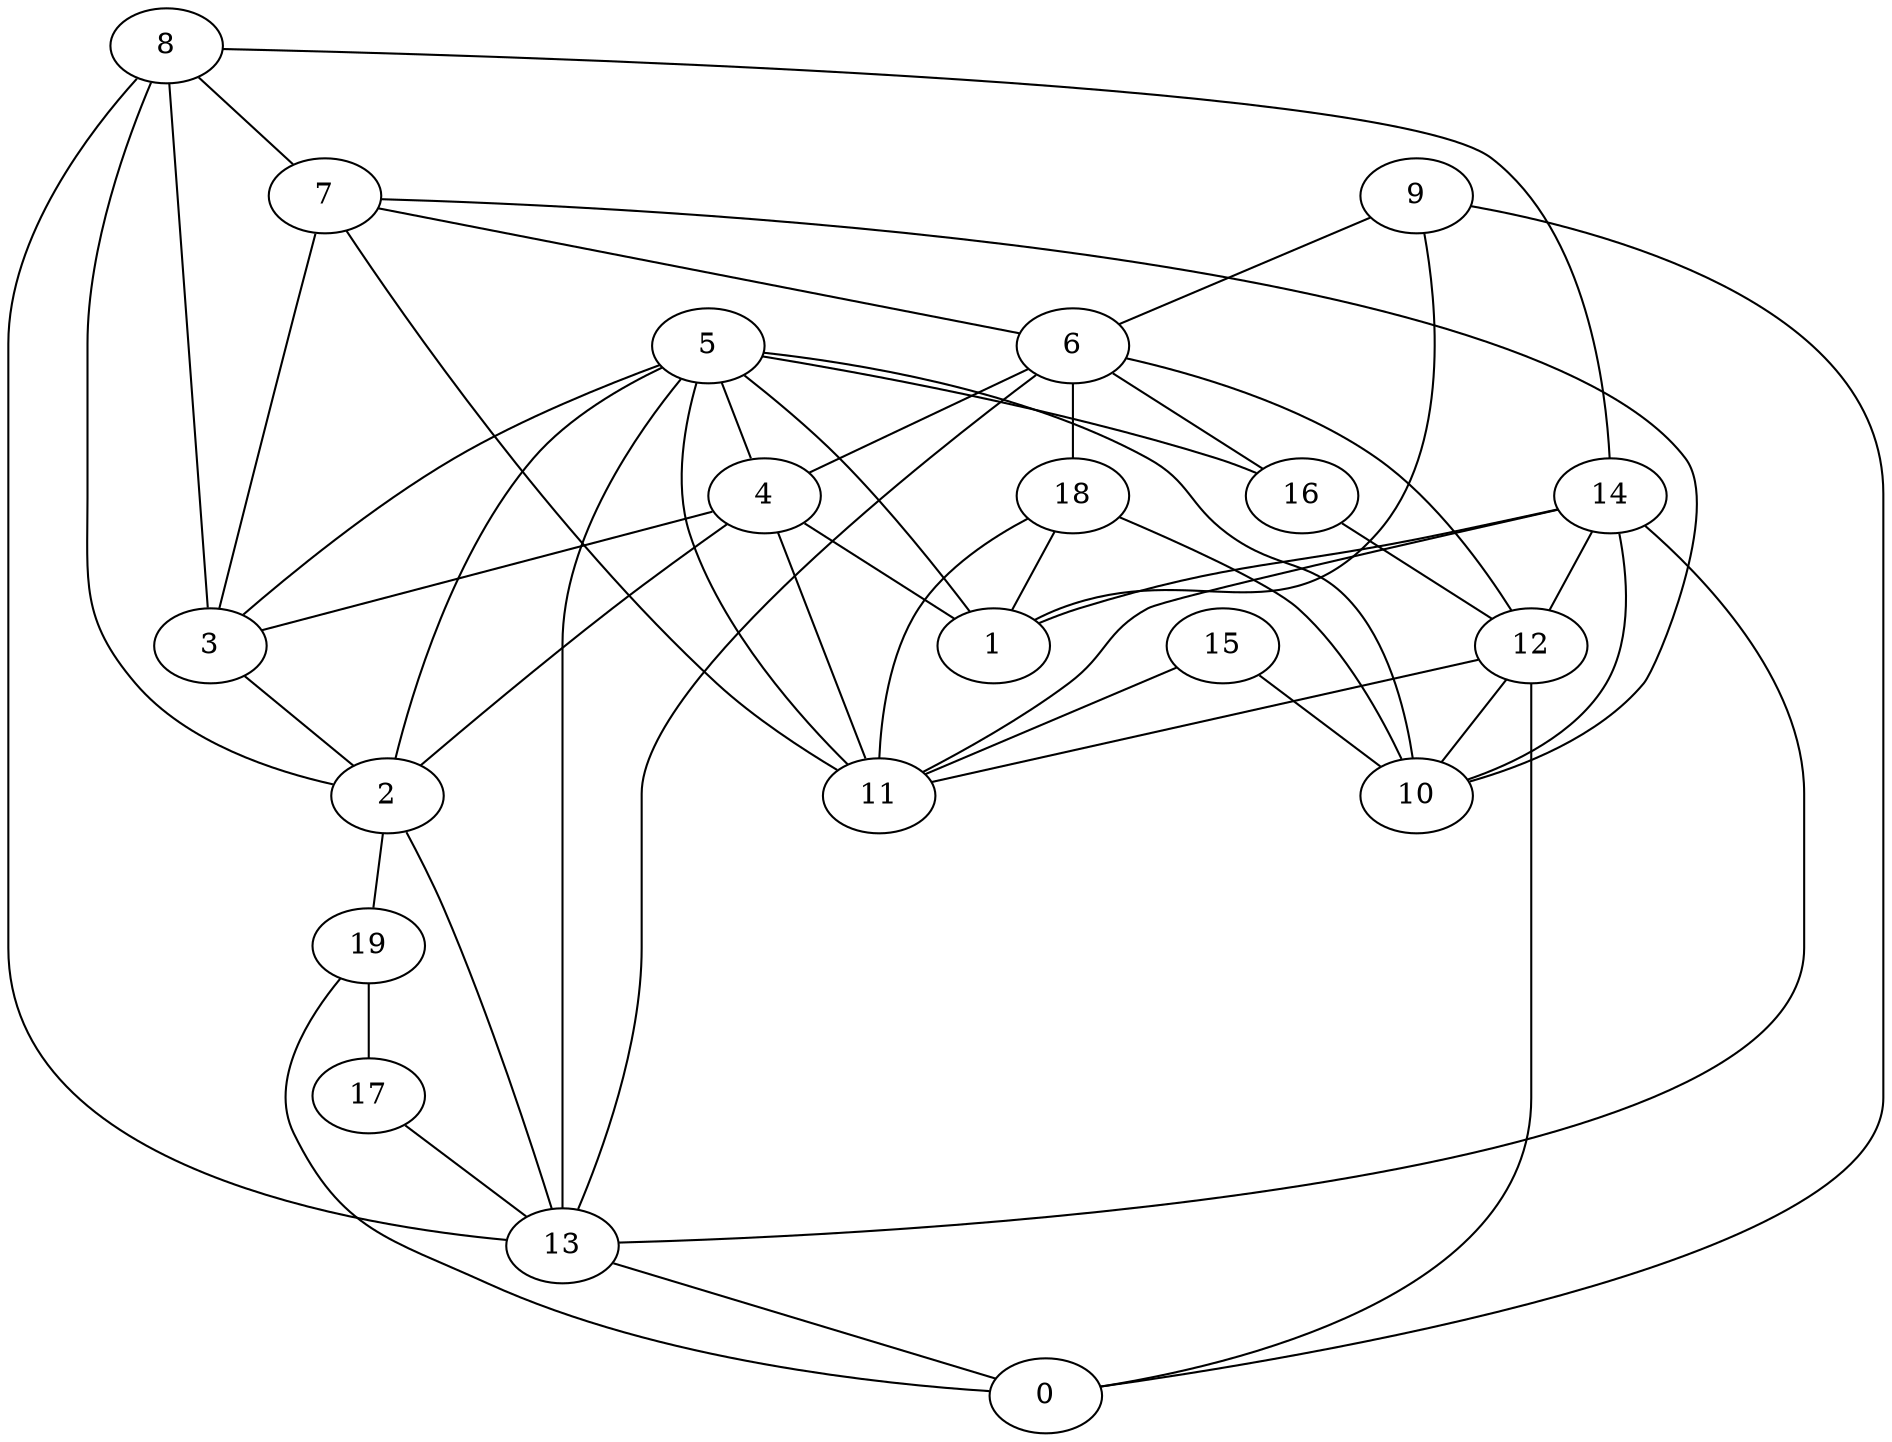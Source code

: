 digraph GG_graph {

subgraph G_graph {
edge [color = black]
"2" -> "19" [dir = none]
"2" -> "13" [dir = none]
"19" -> "17" [dir = none]
"19" -> "0" [dir = none]
"6" -> "16" [dir = none]
"6" -> "12" [dir = none]
"6" -> "13" [dir = none]
"4" -> "11" [dir = none]
"4" -> "2" [dir = none]
"4" -> "1" [dir = none]
"5" -> "1" [dir = none]
"5" -> "11" [dir = none]
"5" -> "10" [dir = none]
"5" -> "13" [dir = none]
"9" -> "0" [dir = none]
"9" -> "1" [dir = none]
"9" -> "6" [dir = none]
"8" -> "14" [dir = none]
"8" -> "13" [dir = none]
"8" -> "3" [dir = none]
"3" -> "2" [dir = none]
"16" -> "12" [dir = none]
"12" -> "10" [dir = none]
"12" -> "0" [dir = none]
"18" -> "10" [dir = none]
"18" -> "11" [dir = none]
"15" -> "10" [dir = none]
"15" -> "11" [dir = none]
"13" -> "0" [dir = none]
"17" -> "13" [dir = none]
"7" -> "3" [dir = none]
"7" -> "11" [dir = none]
"7" -> "10" [dir = none]
"14" -> "1" [dir = none]
"14" -> "11" [dir = none]
"14" -> "12" [dir = none]
"14" -> "13" [dir = none]
"14" -> "10" [dir = none]
"5" -> "16" [dir = none]
"18" -> "1" [dir = none]
"12" -> "11" [dir = none]
"7" -> "6" [dir = none]
"4" -> "3" [dir = none]
"5" -> "2" [dir = none]
"8" -> "2" [dir = none]
"6" -> "18" [dir = none]
"6" -> "4" [dir = none]
"5" -> "4" [dir = none]
"8" -> "7" [dir = none]
"5" -> "3" [dir = none]
}

}
